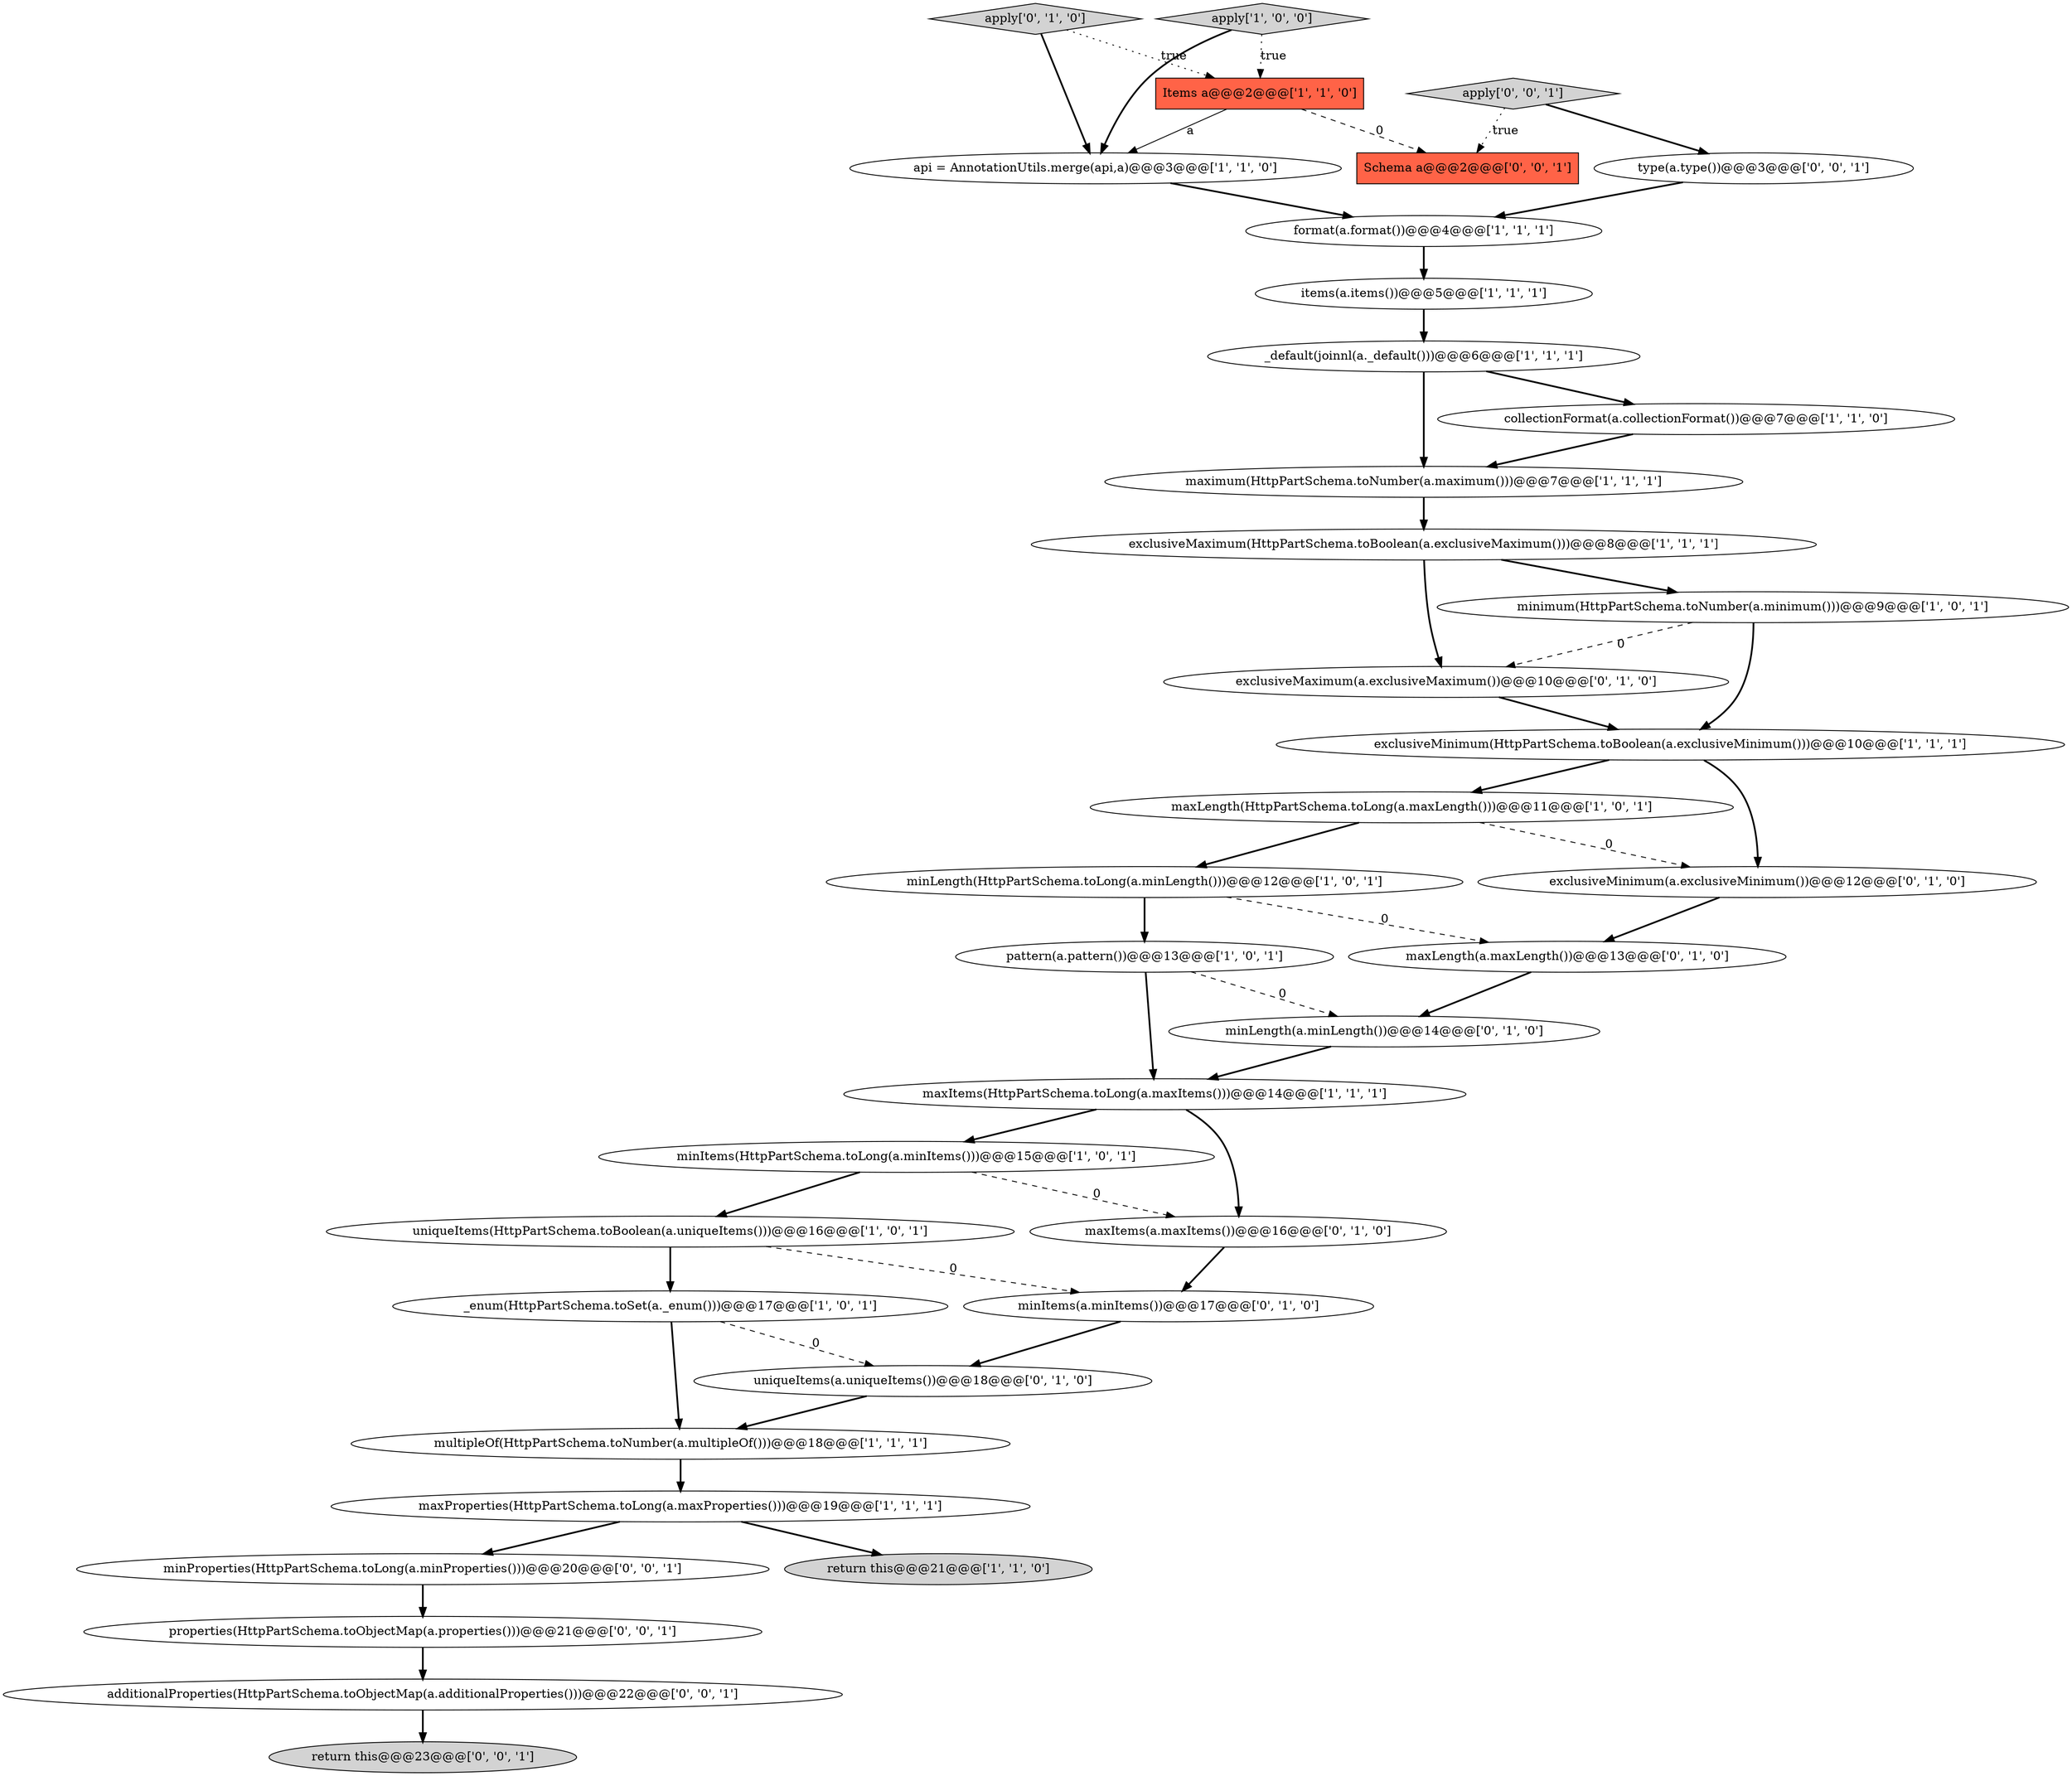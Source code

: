 digraph {
17 [style = filled, label = "maxProperties(HttpPartSchema.toLong(a.maxProperties()))@@@19@@@['1', '1', '1']", fillcolor = white, shape = ellipse image = "AAA0AAABBB1BBB"];
28 [style = filled, label = "apply['0', '1', '0']", fillcolor = lightgray, shape = diamond image = "AAA0AAABBB2BBB"];
16 [style = filled, label = "minItems(HttpPartSchema.toLong(a.minItems()))@@@15@@@['1', '0', '1']", fillcolor = white, shape = ellipse image = "AAA0AAABBB1BBB"];
3 [style = filled, label = "pattern(a.pattern())@@@13@@@['1', '0', '1']", fillcolor = white, shape = ellipse image = "AAA0AAABBB1BBB"];
5 [style = filled, label = "items(a.items())@@@5@@@['1', '1', '1']", fillcolor = white, shape = ellipse image = "AAA0AAABBB1BBB"];
23 [style = filled, label = "exclusiveMaximum(a.exclusiveMaximum())@@@10@@@['0', '1', '0']", fillcolor = white, shape = ellipse image = "AAA1AAABBB2BBB"];
12 [style = filled, label = "api = AnnotationUtils.merge(api,a)@@@3@@@['1', '1', '0']", fillcolor = white, shape = ellipse image = "AAA0AAABBB1BBB"];
7 [style = filled, label = "multipleOf(HttpPartSchema.toNumber(a.multipleOf()))@@@18@@@['1', '1', '1']", fillcolor = white, shape = ellipse image = "AAA0AAABBB1BBB"];
10 [style = filled, label = "maximum(HttpPartSchema.toNumber(a.maximum()))@@@7@@@['1', '1', '1']", fillcolor = white, shape = ellipse image = "AAA0AAABBB1BBB"];
4 [style = filled, label = "minLength(HttpPartSchema.toLong(a.minLength()))@@@12@@@['1', '0', '1']", fillcolor = white, shape = ellipse image = "AAA0AAABBB1BBB"];
13 [style = filled, label = "exclusiveMinimum(HttpPartSchema.toBoolean(a.exclusiveMinimum()))@@@10@@@['1', '1', '1']", fillcolor = white, shape = ellipse image = "AAA0AAABBB1BBB"];
14 [style = filled, label = "format(a.format())@@@4@@@['1', '1', '1']", fillcolor = white, shape = ellipse image = "AAA0AAABBB1BBB"];
20 [style = filled, label = "apply['1', '0', '0']", fillcolor = lightgray, shape = diamond image = "AAA0AAABBB1BBB"];
35 [style = filled, label = "minProperties(HttpPartSchema.toLong(a.minProperties()))@@@20@@@['0', '0', '1']", fillcolor = white, shape = ellipse image = "AAA0AAABBB3BBB"];
19 [style = filled, label = "minimum(HttpPartSchema.toNumber(a.minimum()))@@@9@@@['1', '0', '1']", fillcolor = white, shape = ellipse image = "AAA0AAABBB1BBB"];
0 [style = filled, label = "_default(joinnl(a._default()))@@@6@@@['1', '1', '1']", fillcolor = white, shape = ellipse image = "AAA0AAABBB1BBB"];
2 [style = filled, label = "maxLength(HttpPartSchema.toLong(a.maxLength()))@@@11@@@['1', '0', '1']", fillcolor = white, shape = ellipse image = "AAA0AAABBB1BBB"];
9 [style = filled, label = "Items a@@@2@@@['1', '1', '0']", fillcolor = tomato, shape = box image = "AAA0AAABBB1BBB"];
27 [style = filled, label = "minItems(a.minItems())@@@17@@@['0', '1', '0']", fillcolor = white, shape = ellipse image = "AAA1AAABBB2BBB"];
32 [style = filled, label = "type(a.type())@@@3@@@['0', '0', '1']", fillcolor = white, shape = ellipse image = "AAA0AAABBB3BBB"];
34 [style = filled, label = "return this@@@23@@@['0', '0', '1']", fillcolor = lightgray, shape = ellipse image = "AAA0AAABBB3BBB"];
29 [style = filled, label = "properties(HttpPartSchema.toObjectMap(a.properties()))@@@21@@@['0', '0', '1']", fillcolor = white, shape = ellipse image = "AAA0AAABBB3BBB"];
30 [style = filled, label = "additionalProperties(HttpPartSchema.toObjectMap(a.additionalProperties()))@@@22@@@['0', '0', '1']", fillcolor = white, shape = ellipse image = "AAA0AAABBB3BBB"];
6 [style = filled, label = "collectionFormat(a.collectionFormat())@@@7@@@['1', '1', '0']", fillcolor = white, shape = ellipse image = "AAA0AAABBB1BBB"];
24 [style = filled, label = "maxItems(a.maxItems())@@@16@@@['0', '1', '0']", fillcolor = white, shape = ellipse image = "AAA1AAABBB2BBB"];
31 [style = filled, label = "apply['0', '0', '1']", fillcolor = lightgray, shape = diamond image = "AAA0AAABBB3BBB"];
26 [style = filled, label = "uniqueItems(a.uniqueItems())@@@18@@@['0', '1', '0']", fillcolor = white, shape = ellipse image = "AAA1AAABBB2BBB"];
33 [style = filled, label = "Schema a@@@2@@@['0', '0', '1']", fillcolor = tomato, shape = box image = "AAA0AAABBB3BBB"];
22 [style = filled, label = "minLength(a.minLength())@@@14@@@['0', '1', '0']", fillcolor = white, shape = ellipse image = "AAA1AAABBB2BBB"];
11 [style = filled, label = "uniqueItems(HttpPartSchema.toBoolean(a.uniqueItems()))@@@16@@@['1', '0', '1']", fillcolor = white, shape = ellipse image = "AAA0AAABBB1BBB"];
8 [style = filled, label = "_enum(HttpPartSchema.toSet(a._enum()))@@@17@@@['1', '0', '1']", fillcolor = white, shape = ellipse image = "AAA0AAABBB1BBB"];
15 [style = filled, label = "exclusiveMaximum(HttpPartSchema.toBoolean(a.exclusiveMaximum()))@@@8@@@['1', '1', '1']", fillcolor = white, shape = ellipse image = "AAA0AAABBB1BBB"];
1 [style = filled, label = "return this@@@21@@@['1', '1', '0']", fillcolor = lightgray, shape = ellipse image = "AAA0AAABBB1BBB"];
21 [style = filled, label = "exclusiveMinimum(a.exclusiveMinimum())@@@12@@@['0', '1', '0']", fillcolor = white, shape = ellipse image = "AAA1AAABBB2BBB"];
18 [style = filled, label = "maxItems(HttpPartSchema.toLong(a.maxItems()))@@@14@@@['1', '1', '1']", fillcolor = white, shape = ellipse image = "AAA0AAABBB1BBB"];
25 [style = filled, label = "maxLength(a.maxLength())@@@13@@@['0', '1', '0']", fillcolor = white, shape = ellipse image = "AAA1AAABBB2BBB"];
9->12 [style = solid, label="a"];
14->5 [style = bold, label=""];
0->6 [style = bold, label=""];
17->35 [style = bold, label=""];
29->30 [style = bold, label=""];
30->34 [style = bold, label=""];
2->4 [style = bold, label=""];
28->12 [style = bold, label=""];
3->22 [style = dashed, label="0"];
18->24 [style = bold, label=""];
12->14 [style = bold, label=""];
11->27 [style = dashed, label="0"];
9->33 [style = dashed, label="0"];
15->23 [style = bold, label=""];
31->33 [style = dotted, label="true"];
32->14 [style = bold, label=""];
15->19 [style = bold, label=""];
3->18 [style = bold, label=""];
31->32 [style = bold, label=""];
4->25 [style = dashed, label="0"];
19->13 [style = bold, label=""];
6->10 [style = bold, label=""];
19->23 [style = dashed, label="0"];
0->10 [style = bold, label=""];
21->25 [style = bold, label=""];
23->13 [style = bold, label=""];
5->0 [style = bold, label=""];
11->8 [style = bold, label=""];
8->26 [style = dashed, label="0"];
27->26 [style = bold, label=""];
18->16 [style = bold, label=""];
22->18 [style = bold, label=""];
16->24 [style = dashed, label="0"];
7->17 [style = bold, label=""];
26->7 [style = bold, label=""];
8->7 [style = bold, label=""];
35->29 [style = bold, label=""];
2->21 [style = dashed, label="0"];
10->15 [style = bold, label=""];
24->27 [style = bold, label=""];
20->9 [style = dotted, label="true"];
13->2 [style = bold, label=""];
16->11 [style = bold, label=""];
25->22 [style = bold, label=""];
4->3 [style = bold, label=""];
28->9 [style = dotted, label="true"];
20->12 [style = bold, label=""];
17->1 [style = bold, label=""];
13->21 [style = bold, label=""];
}
